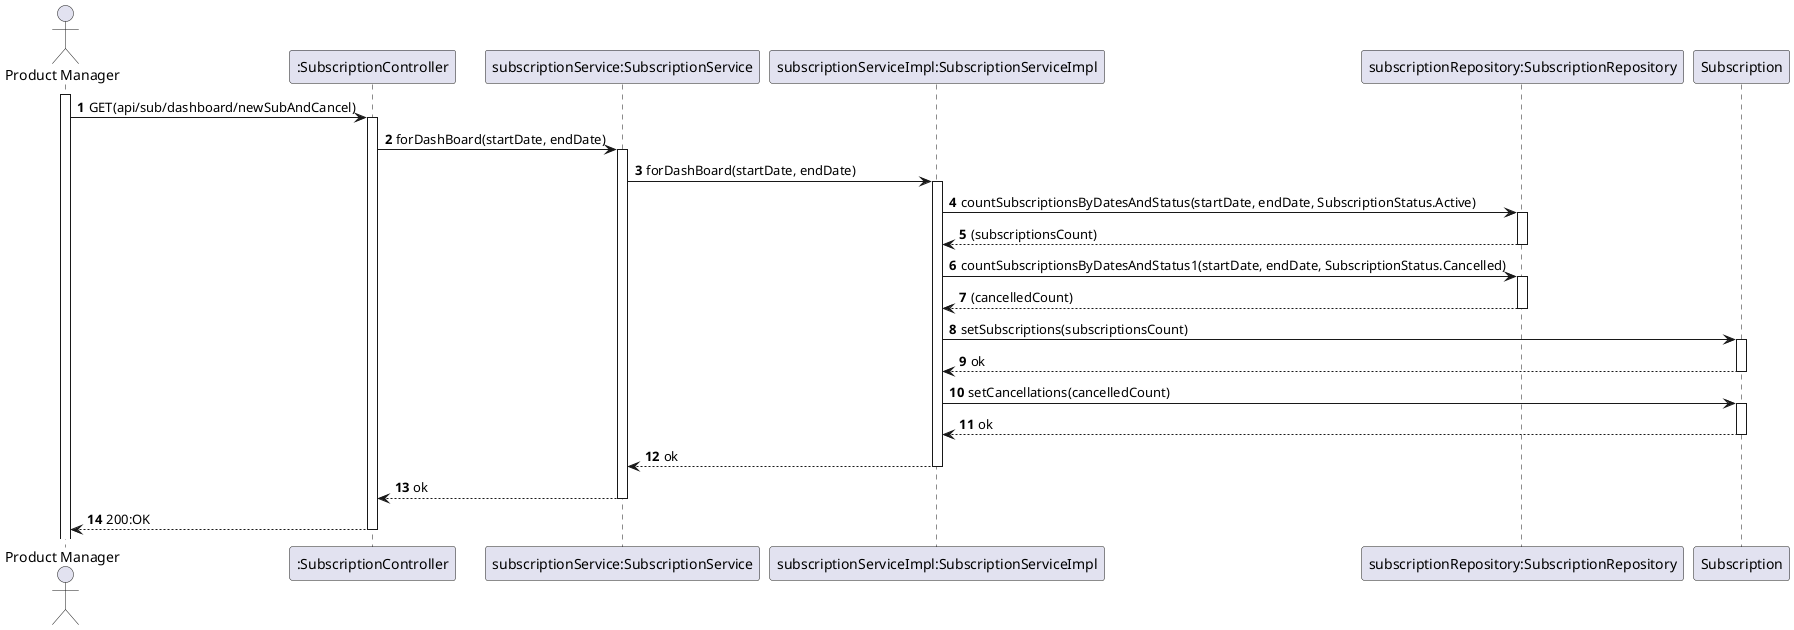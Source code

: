 @startuml
'https://plantuml.com/sequence-diagram

autoactivate on
autonumber



actor "Product Manager" as User
participant ":SubscriptionController" as Ctrl
participant "subscriptionService:SubscriptionService" as Service
participant "subscriptionServiceImpl:SubscriptionServiceImpl" as Impl
participant "subscriptionRepository:SubscriptionRepository" as Repo
participant "Subscription" as Subscription

activate User

User ->Ctrl : GET(api/sub/dashboard/newSubAndCancel)
Ctrl -> Service: forDashBoard(startDate, endDate)
Service -> Impl: forDashBoard(startDate, endDate)
Impl -> Repo:countSubscriptionsByDatesAndStatus(startDate, endDate, SubscriptionStatus.Active)
Repo --> Impl: (subscriptionsCount)
Impl -> Repo:countSubscriptionsByDatesAndStatus1(startDate, endDate, SubscriptionStatus.Cancelled)
Repo --> Impl: (cancelledCount)
Impl -> Subscription: setSubscriptions(subscriptionsCount)
Subscription --> Impl: ok
Impl -> Subscription: setCancellations(cancelledCount)
Subscription --> Impl: ok
Impl --> Service: ok
Service --> Ctrl: ok
Ctrl --> User: 200:OK
@enduml